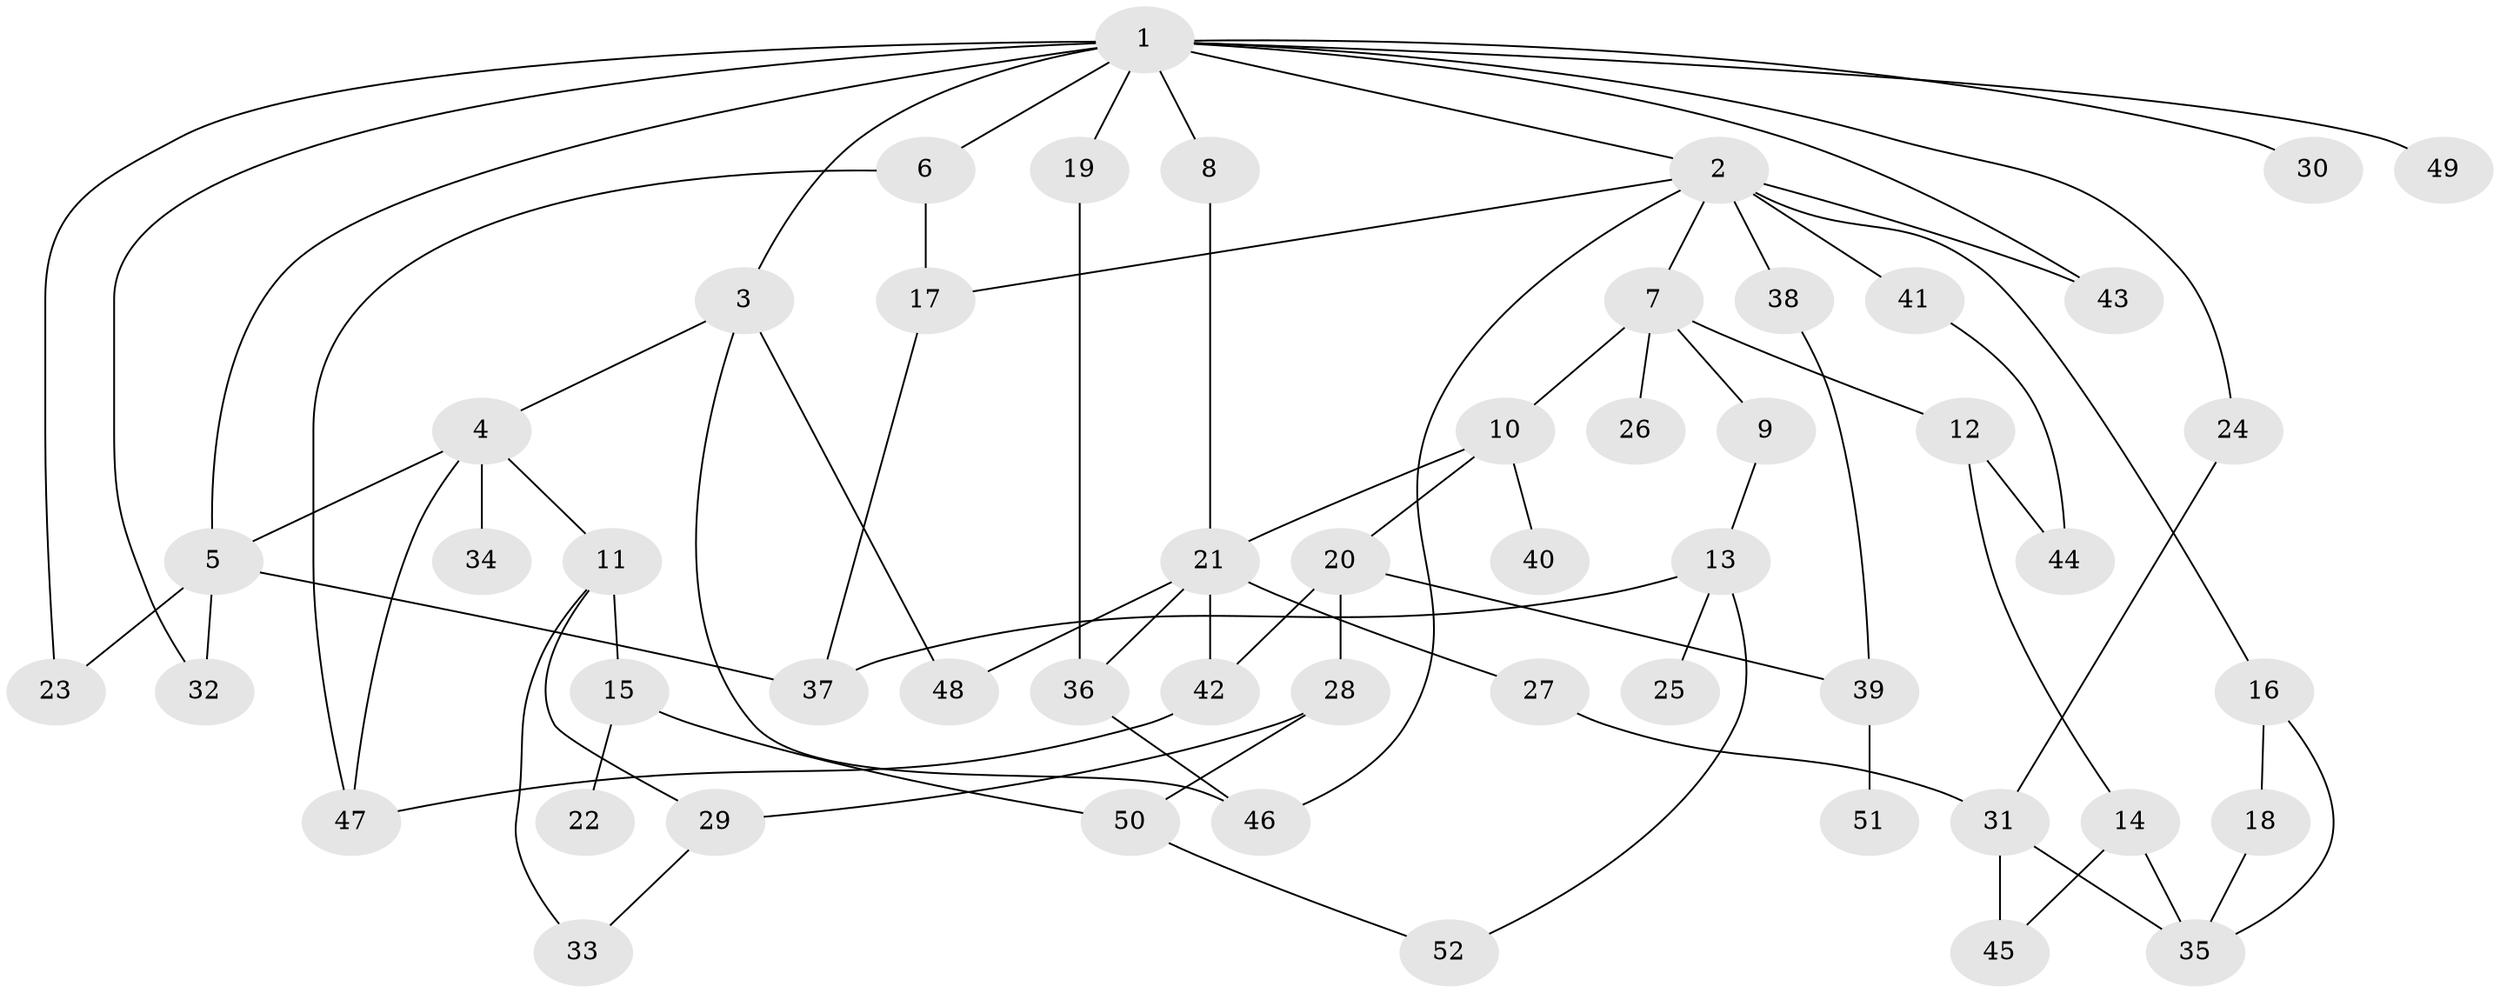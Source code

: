 // coarse degree distribution, {7: 0.14285714285714285, 9: 0.047619047619047616, 3: 0.23809523809523808, 5: 0.09523809523809523, 4: 0.14285714285714285, 2: 0.09523809523809523, 1: 0.23809523809523808}
// Generated by graph-tools (version 1.1) at 2025/49/03/04/25 22:49:04]
// undirected, 52 vertices, 77 edges
graph export_dot {
  node [color=gray90,style=filled];
  1;
  2;
  3;
  4;
  5;
  6;
  7;
  8;
  9;
  10;
  11;
  12;
  13;
  14;
  15;
  16;
  17;
  18;
  19;
  20;
  21;
  22;
  23;
  24;
  25;
  26;
  27;
  28;
  29;
  30;
  31;
  32;
  33;
  34;
  35;
  36;
  37;
  38;
  39;
  40;
  41;
  42;
  43;
  44;
  45;
  46;
  47;
  48;
  49;
  50;
  51;
  52;
  1 -- 2;
  1 -- 3;
  1 -- 6;
  1 -- 8;
  1 -- 19;
  1 -- 23;
  1 -- 24;
  1 -- 30;
  1 -- 32;
  1 -- 49;
  1 -- 5;
  1 -- 43;
  2 -- 7;
  2 -- 16;
  2 -- 17;
  2 -- 38;
  2 -- 41;
  2 -- 43;
  2 -- 46;
  3 -- 4;
  3 -- 48;
  3 -- 46;
  4 -- 5;
  4 -- 11;
  4 -- 34;
  4 -- 47;
  5 -- 32;
  5 -- 23;
  5 -- 37;
  6 -- 17;
  6 -- 47;
  7 -- 9;
  7 -- 10;
  7 -- 12;
  7 -- 26;
  8 -- 21;
  9 -- 13;
  10 -- 20;
  10 -- 21;
  10 -- 40;
  11 -- 15;
  11 -- 33;
  11 -- 29;
  12 -- 14;
  12 -- 44;
  13 -- 25;
  13 -- 52;
  13 -- 37;
  14 -- 45;
  14 -- 35;
  15 -- 22;
  15 -- 50;
  16 -- 18;
  16 -- 35;
  17 -- 37;
  18 -- 35;
  19 -- 36;
  20 -- 28;
  20 -- 39;
  20 -- 42;
  21 -- 27;
  21 -- 36;
  21 -- 42;
  21 -- 48;
  24 -- 31;
  27 -- 31;
  28 -- 29;
  28 -- 50;
  29 -- 33;
  31 -- 35;
  31 -- 45;
  36 -- 46;
  38 -- 39;
  39 -- 51;
  41 -- 44;
  42 -- 47;
  50 -- 52;
}
